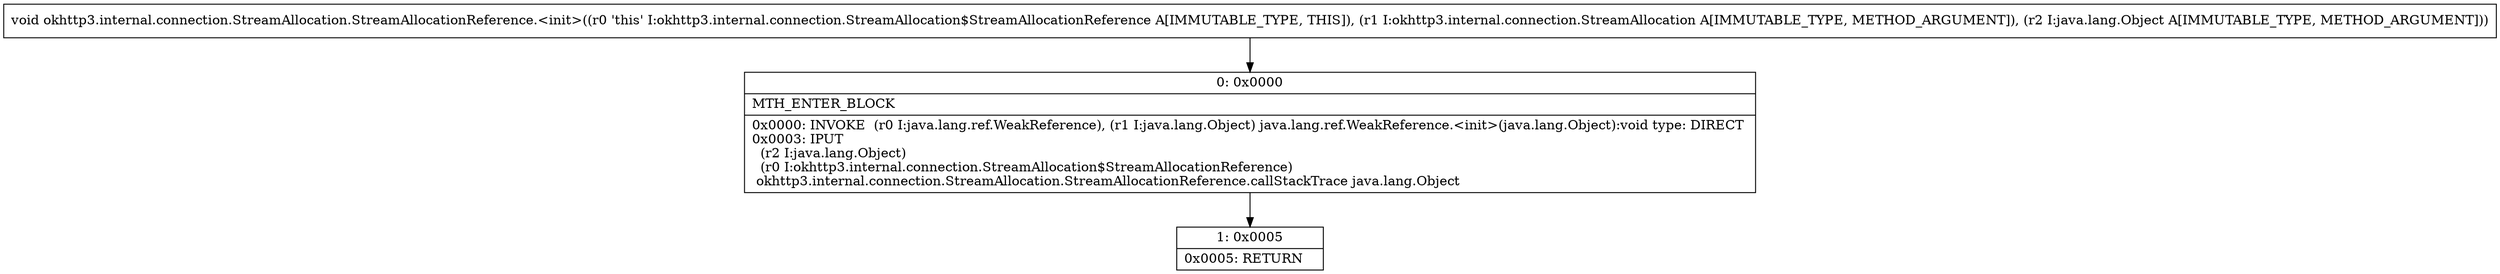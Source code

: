 digraph "CFG forokhttp3.internal.connection.StreamAllocation.StreamAllocationReference.\<init\>(Lokhttp3\/internal\/connection\/StreamAllocation;Ljava\/lang\/Object;)V" {
Node_0 [shape=record,label="{0\:\ 0x0000|MTH_ENTER_BLOCK\l|0x0000: INVOKE  (r0 I:java.lang.ref.WeakReference), (r1 I:java.lang.Object) java.lang.ref.WeakReference.\<init\>(java.lang.Object):void type: DIRECT \l0x0003: IPUT  \l  (r2 I:java.lang.Object)\l  (r0 I:okhttp3.internal.connection.StreamAllocation$StreamAllocationReference)\l okhttp3.internal.connection.StreamAllocation.StreamAllocationReference.callStackTrace java.lang.Object \l}"];
Node_1 [shape=record,label="{1\:\ 0x0005|0x0005: RETURN   \l}"];
MethodNode[shape=record,label="{void okhttp3.internal.connection.StreamAllocation.StreamAllocationReference.\<init\>((r0 'this' I:okhttp3.internal.connection.StreamAllocation$StreamAllocationReference A[IMMUTABLE_TYPE, THIS]), (r1 I:okhttp3.internal.connection.StreamAllocation A[IMMUTABLE_TYPE, METHOD_ARGUMENT]), (r2 I:java.lang.Object A[IMMUTABLE_TYPE, METHOD_ARGUMENT])) }"];
MethodNode -> Node_0;
Node_0 -> Node_1;
}

